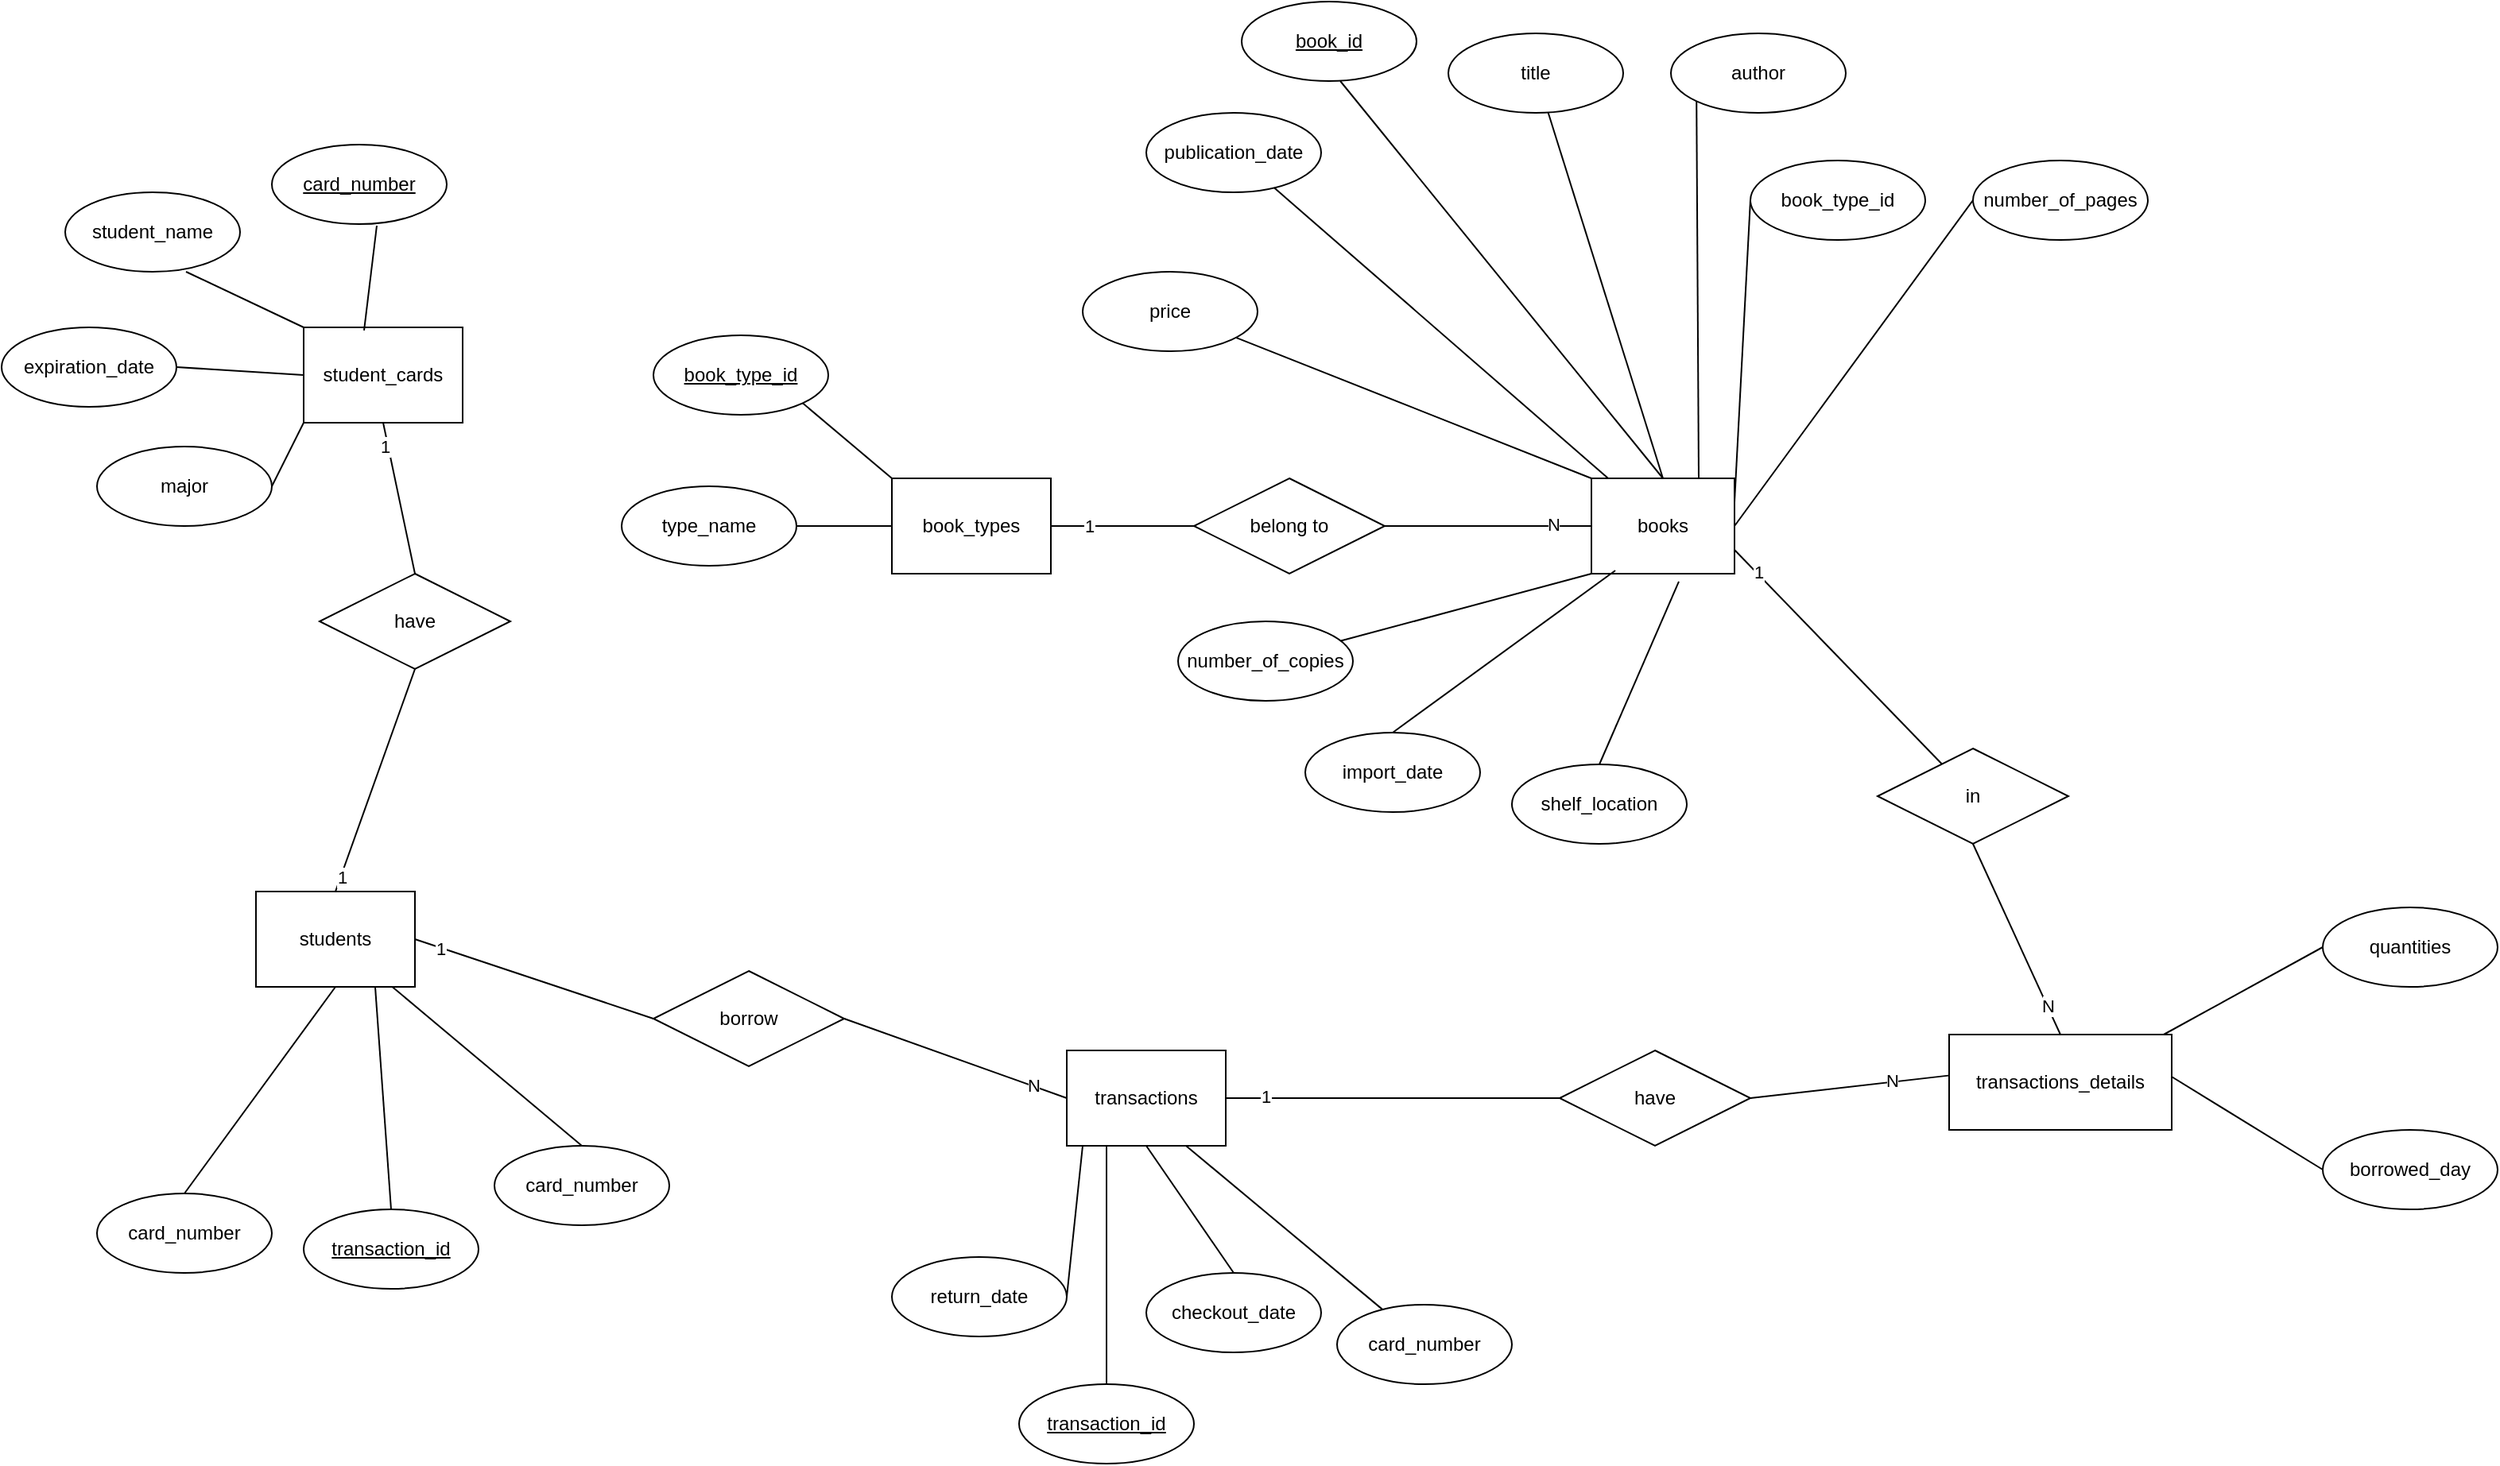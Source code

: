 <mxfile version="24.0.7" type="device">
  <diagram name="Page-1" id="08qeslw6UOOf-ZyFpn8J">
    <mxGraphModel dx="2762" dy="2156" grid="1" gridSize="10" guides="1" tooltips="1" connect="1" arrows="1" fold="1" page="1" pageScale="1" pageWidth="850" pageHeight="1100" math="0" shadow="0">
      <root>
        <mxCell id="0" />
        <mxCell id="1" parent="0" />
        <mxCell id="lg4uF6hQVyjMkgcxpOXD-1" value="book_types" style="rounded=0;whiteSpace=wrap;html=1;" vertex="1" parent="1">
          <mxGeometry y="150" width="100" height="60" as="geometry" />
        </mxCell>
        <mxCell id="lg4uF6hQVyjMkgcxpOXD-2" value="&lt;u&gt;book_type_id&lt;/u&gt;" style="ellipse;whiteSpace=wrap;html=1;" vertex="1" parent="1">
          <mxGeometry x="-150" y="60" width="110" height="50" as="geometry" />
        </mxCell>
        <mxCell id="lg4uF6hQVyjMkgcxpOXD-3" value="type_name" style="ellipse;whiteSpace=wrap;html=1;" vertex="1" parent="1">
          <mxGeometry x="-170" y="155" width="110" height="50" as="geometry" />
        </mxCell>
        <mxCell id="lg4uF6hQVyjMkgcxpOXD-6" value="&lt;div&gt;books&lt;/div&gt;" style="rounded=0;whiteSpace=wrap;html=1;" vertex="1" parent="1">
          <mxGeometry x="440" y="150" width="90" height="60" as="geometry" />
        </mxCell>
        <mxCell id="lg4uF6hQVyjMkgcxpOXD-7" value="&lt;u&gt;book_id&lt;/u&gt;" style="ellipse;whiteSpace=wrap;html=1;" vertex="1" parent="1">
          <mxGeometry x="220" y="-150" width="110" height="50" as="geometry" />
        </mxCell>
        <mxCell id="lg4uF6hQVyjMkgcxpOXD-8" value="author" style="ellipse;whiteSpace=wrap;html=1;" vertex="1" parent="1">
          <mxGeometry x="490" y="-130" width="110" height="50" as="geometry" />
        </mxCell>
        <mxCell id="lg4uF6hQVyjMkgcxpOXD-9" value="publication_date" style="ellipse;whiteSpace=wrap;html=1;" vertex="1" parent="1">
          <mxGeometry x="160" y="-80" width="110" height="50" as="geometry" />
        </mxCell>
        <mxCell id="lg4uF6hQVyjMkgcxpOXD-10" value="book_type_id" style="ellipse;whiteSpace=wrap;html=1;" vertex="1" parent="1">
          <mxGeometry x="540" y="-50" width="110" height="50" as="geometry" />
        </mxCell>
        <mxCell id="lg4uF6hQVyjMkgcxpOXD-11" value="number_of_pages" style="ellipse;whiteSpace=wrap;html=1;" vertex="1" parent="1">
          <mxGeometry x="680" y="-50" width="110" height="50" as="geometry" />
        </mxCell>
        <mxCell id="lg4uF6hQVyjMkgcxpOXD-12" value="title" style="ellipse;whiteSpace=wrap;html=1;" vertex="1" parent="1">
          <mxGeometry x="350" y="-130" width="110" height="50" as="geometry" />
        </mxCell>
        <mxCell id="lg4uF6hQVyjMkgcxpOXD-13" value="number_of_copies" style="ellipse;whiteSpace=wrap;html=1;" vertex="1" parent="1">
          <mxGeometry x="180" y="240" width="110" height="50" as="geometry" />
        </mxCell>
        <mxCell id="lg4uF6hQVyjMkgcxpOXD-14" value="import_date" style="ellipse;whiteSpace=wrap;html=1;" vertex="1" parent="1">
          <mxGeometry x="260" y="310" width="110" height="50" as="geometry" />
        </mxCell>
        <mxCell id="lg4uF6hQVyjMkgcxpOXD-15" value="shelf_location" style="ellipse;whiteSpace=wrap;html=1;" vertex="1" parent="1">
          <mxGeometry x="390" y="330" width="110" height="50" as="geometry" />
        </mxCell>
        <mxCell id="lg4uF6hQVyjMkgcxpOXD-16" value="price" style="ellipse;whiteSpace=wrap;html=1;" vertex="1" parent="1">
          <mxGeometry x="120" y="20" width="110" height="50" as="geometry" />
        </mxCell>
        <mxCell id="lg4uF6hQVyjMkgcxpOXD-23" value="" style="endArrow=none;html=1;rounded=0;exitX=1;exitY=0.5;exitDx=0;exitDy=0;entryX=0;entryY=0.5;entryDx=0;entryDy=0;" edge="1" parent="1" source="lg4uF6hQVyjMkgcxpOXD-3" target="lg4uF6hQVyjMkgcxpOXD-1">
          <mxGeometry relative="1" as="geometry">
            <mxPoint x="250" y="380" as="sourcePoint" />
            <mxPoint x="410" y="380" as="targetPoint" />
          </mxGeometry>
        </mxCell>
        <mxCell id="lg4uF6hQVyjMkgcxpOXD-24" value="" style="endArrow=none;html=1;rounded=0;exitX=1;exitY=1;exitDx=0;exitDy=0;entryX=0;entryY=0;entryDx=0;entryDy=0;" edge="1" parent="1" source="lg4uF6hQVyjMkgcxpOXD-2" target="lg4uF6hQVyjMkgcxpOXD-1">
          <mxGeometry relative="1" as="geometry">
            <mxPoint x="250" y="380" as="sourcePoint" />
            <mxPoint x="410" y="380" as="targetPoint" />
          </mxGeometry>
        </mxCell>
        <mxCell id="lg4uF6hQVyjMkgcxpOXD-26" value="" style="endArrow=none;html=1;rounded=0;exitX=0.564;exitY=1;exitDx=0;exitDy=0;exitPerimeter=0;entryX=0.5;entryY=0;entryDx=0;entryDy=0;" edge="1" parent="1" source="lg4uF6hQVyjMkgcxpOXD-7" target="lg4uF6hQVyjMkgcxpOXD-6">
          <mxGeometry relative="1" as="geometry">
            <mxPoint x="450" y="380" as="sourcePoint" />
            <mxPoint x="480" y="140" as="targetPoint" />
          </mxGeometry>
        </mxCell>
        <mxCell id="lg4uF6hQVyjMkgcxpOXD-28" value="" style="endArrow=none;html=1;rounded=0;entryX=0.5;entryY=0;entryDx=0;entryDy=0;" edge="1" parent="1" source="lg4uF6hQVyjMkgcxpOXD-12" target="lg4uF6hQVyjMkgcxpOXD-6">
          <mxGeometry relative="1" as="geometry">
            <mxPoint x="450" y="380" as="sourcePoint" />
            <mxPoint x="610" y="380" as="targetPoint" />
          </mxGeometry>
        </mxCell>
        <mxCell id="lg4uF6hQVyjMkgcxpOXD-29" value="" style="endArrow=none;html=1;rounded=0;entryX=0;entryY=1;entryDx=0;entryDy=0;exitX=0.75;exitY=0;exitDx=0;exitDy=0;" edge="1" parent="1" source="lg4uF6hQVyjMkgcxpOXD-6" target="lg4uF6hQVyjMkgcxpOXD-8">
          <mxGeometry relative="1" as="geometry">
            <mxPoint x="450" y="380" as="sourcePoint" />
            <mxPoint x="610" y="380" as="targetPoint" />
          </mxGeometry>
        </mxCell>
        <mxCell id="lg4uF6hQVyjMkgcxpOXD-30" value="" style="endArrow=none;html=1;rounded=0;" edge="1" parent="1" source="lg4uF6hQVyjMkgcxpOXD-6" target="lg4uF6hQVyjMkgcxpOXD-9">
          <mxGeometry relative="1" as="geometry">
            <mxPoint x="450" y="380" as="sourcePoint" />
            <mxPoint x="610" y="380" as="targetPoint" />
          </mxGeometry>
        </mxCell>
        <mxCell id="lg4uF6hQVyjMkgcxpOXD-31" value="" style="endArrow=none;html=1;rounded=0;entryX=0;entryY=0.5;entryDx=0;entryDy=0;exitX=1;exitY=0.25;exitDx=0;exitDy=0;" edge="1" parent="1" source="lg4uF6hQVyjMkgcxpOXD-6" target="lg4uF6hQVyjMkgcxpOXD-10">
          <mxGeometry relative="1" as="geometry">
            <mxPoint x="450" y="380" as="sourcePoint" />
            <mxPoint x="610" y="380" as="targetPoint" />
          </mxGeometry>
        </mxCell>
        <mxCell id="lg4uF6hQVyjMkgcxpOXD-32" value="" style="endArrow=none;html=1;rounded=0;entryX=0;entryY=0.5;entryDx=0;entryDy=0;exitX=1;exitY=0.5;exitDx=0;exitDy=0;" edge="1" parent="1" source="lg4uF6hQVyjMkgcxpOXD-6" target="lg4uF6hQVyjMkgcxpOXD-11">
          <mxGeometry relative="1" as="geometry">
            <mxPoint x="450" y="380" as="sourcePoint" />
            <mxPoint x="610" y="380" as="targetPoint" />
          </mxGeometry>
        </mxCell>
        <mxCell id="lg4uF6hQVyjMkgcxpOXD-33" value="" style="endArrow=none;html=1;rounded=0;exitX=0;exitY=1;exitDx=0;exitDy=0;" edge="1" parent="1" source="lg4uF6hQVyjMkgcxpOXD-6" target="lg4uF6hQVyjMkgcxpOXD-13">
          <mxGeometry relative="1" as="geometry">
            <mxPoint x="450" y="380" as="sourcePoint" />
            <mxPoint x="610" y="380" as="targetPoint" />
          </mxGeometry>
        </mxCell>
        <mxCell id="lg4uF6hQVyjMkgcxpOXD-35" value="" style="endArrow=none;html=1;rounded=0;entryX=0.5;entryY=0;entryDx=0;entryDy=0;exitX=0.167;exitY=0.967;exitDx=0;exitDy=0;exitPerimeter=0;" edge="1" parent="1" source="lg4uF6hQVyjMkgcxpOXD-6" target="lg4uF6hQVyjMkgcxpOXD-14">
          <mxGeometry relative="1" as="geometry">
            <mxPoint x="590" y="290" as="sourcePoint" />
            <mxPoint x="750" y="290" as="targetPoint" />
          </mxGeometry>
        </mxCell>
        <mxCell id="lg4uF6hQVyjMkgcxpOXD-36" value="" style="endArrow=none;html=1;rounded=0;entryX=0.5;entryY=0;entryDx=0;entryDy=0;exitX=0.611;exitY=1.083;exitDx=0;exitDy=0;exitPerimeter=0;" edge="1" parent="1" source="lg4uF6hQVyjMkgcxpOXD-6" target="lg4uF6hQVyjMkgcxpOXD-15">
          <mxGeometry relative="1" as="geometry">
            <mxPoint x="450" y="380" as="sourcePoint" />
            <mxPoint x="610" y="380" as="targetPoint" />
          </mxGeometry>
        </mxCell>
        <mxCell id="lg4uF6hQVyjMkgcxpOXD-37" value="" style="endArrow=none;html=1;rounded=0;exitX=0;exitY=0;exitDx=0;exitDy=0;" edge="1" parent="1" source="lg4uF6hQVyjMkgcxpOXD-6" target="lg4uF6hQVyjMkgcxpOXD-16">
          <mxGeometry relative="1" as="geometry">
            <mxPoint x="450" y="380" as="sourcePoint" />
            <mxPoint x="610" y="380" as="targetPoint" />
          </mxGeometry>
        </mxCell>
        <mxCell id="lg4uF6hQVyjMkgcxpOXD-38" value="transactions" style="rounded=0;whiteSpace=wrap;html=1;" vertex="1" parent="1">
          <mxGeometry x="110" y="510" width="100" height="60" as="geometry" />
        </mxCell>
        <mxCell id="lg4uF6hQVyjMkgcxpOXD-39" value="&lt;u&gt;transaction_id&lt;/u&gt;" style="ellipse;whiteSpace=wrap;html=1;" vertex="1" parent="1">
          <mxGeometry x="80" y="720" width="110" height="50" as="geometry" />
        </mxCell>
        <mxCell id="lg4uF6hQVyjMkgcxpOXD-41" value="checkout_date" style="ellipse;whiteSpace=wrap;html=1;" vertex="1" parent="1">
          <mxGeometry x="160" y="650" width="110" height="50" as="geometry" />
        </mxCell>
        <mxCell id="lg4uF6hQVyjMkgcxpOXD-42" value="return_date" style="ellipse;whiteSpace=wrap;html=1;" vertex="1" parent="1">
          <mxGeometry y="640" width="110" height="50" as="geometry" />
        </mxCell>
        <mxCell id="lg4uF6hQVyjMkgcxpOXD-43" value="card_number" style="ellipse;whiteSpace=wrap;html=1;" vertex="1" parent="1">
          <mxGeometry x="280" y="670" width="110" height="50" as="geometry" />
        </mxCell>
        <mxCell id="lg4uF6hQVyjMkgcxpOXD-44" value="" style="endArrow=none;html=1;rounded=0;entryX=0.75;entryY=1;entryDx=0;entryDy=0;" edge="1" parent="1" source="lg4uF6hQVyjMkgcxpOXD-43" target="lg4uF6hQVyjMkgcxpOXD-38">
          <mxGeometry relative="1" as="geometry">
            <mxPoint x="410" y="440" as="sourcePoint" />
            <mxPoint x="570" y="440" as="targetPoint" />
          </mxGeometry>
        </mxCell>
        <mxCell id="lg4uF6hQVyjMkgcxpOXD-45" value="" style="endArrow=none;html=1;rounded=0;entryX=0.25;entryY=1;entryDx=0;entryDy=0;" edge="1" parent="1" source="lg4uF6hQVyjMkgcxpOXD-39" target="lg4uF6hQVyjMkgcxpOXD-38">
          <mxGeometry relative="1" as="geometry">
            <mxPoint x="410" y="440" as="sourcePoint" />
            <mxPoint x="570" y="440" as="targetPoint" />
          </mxGeometry>
        </mxCell>
        <mxCell id="lg4uF6hQVyjMkgcxpOXD-46" value="" style="endArrow=none;html=1;rounded=0;exitX=0.5;exitY=0;exitDx=0;exitDy=0;entryX=0.5;entryY=1;entryDx=0;entryDy=0;" edge="1" parent="1" source="lg4uF6hQVyjMkgcxpOXD-41" target="lg4uF6hQVyjMkgcxpOXD-38">
          <mxGeometry relative="1" as="geometry">
            <mxPoint x="410" y="440" as="sourcePoint" />
            <mxPoint x="570" y="440" as="targetPoint" />
          </mxGeometry>
        </mxCell>
        <mxCell id="lg4uF6hQVyjMkgcxpOXD-47" value="" style="endArrow=none;html=1;rounded=0;exitX=1;exitY=0.5;exitDx=0;exitDy=0;entryX=0.1;entryY=1;entryDx=0;entryDy=0;entryPerimeter=0;" edge="1" parent="1" source="lg4uF6hQVyjMkgcxpOXD-42" target="lg4uF6hQVyjMkgcxpOXD-38">
          <mxGeometry relative="1" as="geometry">
            <mxPoint x="410" y="440" as="sourcePoint" />
            <mxPoint x="570" y="440" as="targetPoint" />
          </mxGeometry>
        </mxCell>
        <mxCell id="lg4uF6hQVyjMkgcxpOXD-48" value="students" style="rounded=0;whiteSpace=wrap;html=1;" vertex="1" parent="1">
          <mxGeometry x="-400" y="410" width="100" height="60" as="geometry" />
        </mxCell>
        <mxCell id="lg4uF6hQVyjMkgcxpOXD-49" value="&lt;u&gt;transaction_id&lt;/u&gt;" style="ellipse;whiteSpace=wrap;html=1;" vertex="1" parent="1">
          <mxGeometry x="-370" y="610" width="110" height="50" as="geometry" />
        </mxCell>
        <mxCell id="lg4uF6hQVyjMkgcxpOXD-50" value="card_number" style="ellipse;whiteSpace=wrap;html=1;" vertex="1" parent="1">
          <mxGeometry x="-500" y="600" width="110" height="50" as="geometry" />
        </mxCell>
        <mxCell id="lg4uF6hQVyjMkgcxpOXD-51" value="card_number" style="ellipse;whiteSpace=wrap;html=1;" vertex="1" parent="1">
          <mxGeometry x="-250" y="570" width="110" height="50" as="geometry" />
        </mxCell>
        <mxCell id="lg4uF6hQVyjMkgcxpOXD-52" value="" style="endArrow=none;html=1;rounded=0;exitX=0.5;exitY=0;exitDx=0;exitDy=0;entryX=0.75;entryY=1;entryDx=0;entryDy=0;" edge="1" parent="1" source="lg4uF6hQVyjMkgcxpOXD-49" target="lg4uF6hQVyjMkgcxpOXD-48">
          <mxGeometry relative="1" as="geometry">
            <mxPoint x="-560" y="360" as="sourcePoint" />
            <mxPoint x="-420" y="420" as="targetPoint" />
          </mxGeometry>
        </mxCell>
        <mxCell id="lg4uF6hQVyjMkgcxpOXD-53" value="" style="endArrow=none;html=1;rounded=0;exitX=0.5;exitY=0;exitDx=0;exitDy=0;entryX=0.5;entryY=1;entryDx=0;entryDy=0;" edge="1" parent="1" source="lg4uF6hQVyjMkgcxpOXD-50" target="lg4uF6hQVyjMkgcxpOXD-48">
          <mxGeometry relative="1" as="geometry">
            <mxPoint x="-560" y="360" as="sourcePoint" />
            <mxPoint x="-400" y="360" as="targetPoint" />
          </mxGeometry>
        </mxCell>
        <mxCell id="lg4uF6hQVyjMkgcxpOXD-54" value="" style="endArrow=none;html=1;rounded=0;exitX=0.5;exitY=0;exitDx=0;exitDy=0;" edge="1" parent="1" source="lg4uF6hQVyjMkgcxpOXD-51" target="lg4uF6hQVyjMkgcxpOXD-48">
          <mxGeometry relative="1" as="geometry">
            <mxPoint x="-235" y="530" as="sourcePoint" />
            <mxPoint x="-400" y="360" as="targetPoint" />
          </mxGeometry>
        </mxCell>
        <mxCell id="lg4uF6hQVyjMkgcxpOXD-58" value="&lt;div&gt;student_cards&lt;/div&gt;" style="rounded=0;whiteSpace=wrap;html=1;" vertex="1" parent="1">
          <mxGeometry x="-370" y="55" width="100" height="60" as="geometry" />
        </mxCell>
        <mxCell id="lg4uF6hQVyjMkgcxpOXD-59" value="&lt;u&gt;card_number&lt;/u&gt;" style="ellipse;whiteSpace=wrap;html=1;" vertex="1" parent="1">
          <mxGeometry x="-390" y="-60" width="110" height="50" as="geometry" />
        </mxCell>
        <mxCell id="lg4uF6hQVyjMkgcxpOXD-60" value="expiration_date" style="ellipse;whiteSpace=wrap;html=1;" vertex="1" parent="1">
          <mxGeometry x="-560" y="55" width="110" height="50" as="geometry" />
        </mxCell>
        <mxCell id="lg4uF6hQVyjMkgcxpOXD-61" value="major" style="ellipse;whiteSpace=wrap;html=1;" vertex="1" parent="1">
          <mxGeometry x="-500" y="130" width="110" height="50" as="geometry" />
        </mxCell>
        <mxCell id="lg4uF6hQVyjMkgcxpOXD-62" value="student_name" style="ellipse;whiteSpace=wrap;html=1;" vertex="1" parent="1">
          <mxGeometry x="-520" y="-30" width="110" height="50" as="geometry" />
        </mxCell>
        <mxCell id="lg4uF6hQVyjMkgcxpOXD-63" value="" style="endArrow=none;html=1;rounded=0;entryX=0.6;entryY=1.02;entryDx=0;entryDy=0;entryPerimeter=0;exitX=0.38;exitY=0.033;exitDx=0;exitDy=0;exitPerimeter=0;" edge="1" parent="1" source="lg4uF6hQVyjMkgcxpOXD-58" target="lg4uF6hQVyjMkgcxpOXD-59">
          <mxGeometry relative="1" as="geometry">
            <mxPoint x="230" y="120" as="sourcePoint" />
            <mxPoint x="390" y="120" as="targetPoint" />
          </mxGeometry>
        </mxCell>
        <mxCell id="lg4uF6hQVyjMkgcxpOXD-64" value="" style="endArrow=none;html=1;rounded=0;entryX=0.691;entryY=1;entryDx=0;entryDy=0;entryPerimeter=0;exitX=0;exitY=0;exitDx=0;exitDy=0;" edge="1" parent="1" source="lg4uF6hQVyjMkgcxpOXD-58" target="lg4uF6hQVyjMkgcxpOXD-62">
          <mxGeometry relative="1" as="geometry">
            <mxPoint x="230" y="120" as="sourcePoint" />
            <mxPoint x="390" y="120" as="targetPoint" />
          </mxGeometry>
        </mxCell>
        <mxCell id="lg4uF6hQVyjMkgcxpOXD-65" value="" style="endArrow=none;html=1;rounded=0;entryX=1;entryY=0.5;entryDx=0;entryDy=0;exitX=0;exitY=0.5;exitDx=0;exitDy=0;" edge="1" parent="1" source="lg4uF6hQVyjMkgcxpOXD-58" target="lg4uF6hQVyjMkgcxpOXD-60">
          <mxGeometry relative="1" as="geometry">
            <mxPoint x="230" y="120" as="sourcePoint" />
            <mxPoint x="-440" y="85" as="targetPoint" />
          </mxGeometry>
        </mxCell>
        <mxCell id="lg4uF6hQVyjMkgcxpOXD-66" value="" style="endArrow=none;html=1;rounded=0;entryX=1;entryY=0.5;entryDx=0;entryDy=0;exitX=0;exitY=1;exitDx=0;exitDy=0;" edge="1" parent="1" source="lg4uF6hQVyjMkgcxpOXD-58" target="lg4uF6hQVyjMkgcxpOXD-61">
          <mxGeometry relative="1" as="geometry">
            <mxPoint x="230" y="120" as="sourcePoint" />
            <mxPoint x="390" y="120" as="targetPoint" />
          </mxGeometry>
        </mxCell>
        <mxCell id="lg4uF6hQVyjMkgcxpOXD-73" value="quantities" style="ellipse;whiteSpace=wrap;html=1;" vertex="1" parent="1">
          <mxGeometry x="900" y="420" width="110" height="50" as="geometry" />
        </mxCell>
        <mxCell id="lg4uF6hQVyjMkgcxpOXD-74" value="borrowed_day" style="ellipse;whiteSpace=wrap;html=1;" vertex="1" parent="1">
          <mxGeometry x="900" y="560" width="110" height="50" as="geometry" />
        </mxCell>
        <mxCell id="lg4uF6hQVyjMkgcxpOXD-75" value="" style="endArrow=none;html=1;rounded=0;exitX=0.964;exitY=0;exitDx=0;exitDy=0;entryX=0;entryY=0.5;entryDx=0;entryDy=0;exitPerimeter=0;" edge="1" parent="1" source="lg4uF6hQVyjMkgcxpOXD-102" target="lg4uF6hQVyjMkgcxpOXD-73">
          <mxGeometry relative="1" as="geometry">
            <mxPoint x="845.82" y="503.34" as="sourcePoint" />
            <mxPoint x="730" y="360" as="targetPoint" />
          </mxGeometry>
        </mxCell>
        <mxCell id="lg4uF6hQVyjMkgcxpOXD-76" value="" style="endArrow=none;html=1;rounded=0;entryX=0;entryY=0.5;entryDx=0;entryDy=0;exitX=1;exitY=1;exitDx=0;exitDy=0;" edge="1" parent="1" target="lg4uF6hQVyjMkgcxpOXD-74">
          <mxGeometry relative="1" as="geometry">
            <mxPoint x="802.5" y="525" as="sourcePoint" />
            <mxPoint x="730" y="360" as="targetPoint" />
          </mxGeometry>
        </mxCell>
        <mxCell id="lg4uF6hQVyjMkgcxpOXD-78" value="belong to" style="shape=rhombus;perimeter=rhombusPerimeter;whiteSpace=wrap;html=1;align=center;" vertex="1" parent="1">
          <mxGeometry x="190" y="150" width="120" height="60" as="geometry" />
        </mxCell>
        <mxCell id="lg4uF6hQVyjMkgcxpOXD-79" value="" style="endArrow=none;html=1;rounded=0;entryX=0;entryY=0.5;entryDx=0;entryDy=0;exitX=1;exitY=0.5;exitDx=0;exitDy=0;" edge="1" parent="1" source="lg4uF6hQVyjMkgcxpOXD-78" target="lg4uF6hQVyjMkgcxpOXD-6">
          <mxGeometry relative="1" as="geometry">
            <mxPoint x="40" y="320" as="sourcePoint" />
            <mxPoint x="200" y="320" as="targetPoint" />
          </mxGeometry>
        </mxCell>
        <mxCell id="lg4uF6hQVyjMkgcxpOXD-105" value="N" style="edgeLabel;html=1;align=center;verticalAlign=middle;resizable=0;points=[];" vertex="1" connectable="0" parent="lg4uF6hQVyjMkgcxpOXD-79">
          <mxGeometry x="0.634" y="1" relative="1" as="geometry">
            <mxPoint as="offset" />
          </mxGeometry>
        </mxCell>
        <mxCell id="lg4uF6hQVyjMkgcxpOXD-80" value="" style="endArrow=none;html=1;rounded=0;entryX=0;entryY=0.5;entryDx=0;entryDy=0;exitX=1;exitY=0.5;exitDx=0;exitDy=0;" edge="1" parent="1" source="lg4uF6hQVyjMkgcxpOXD-1" target="lg4uF6hQVyjMkgcxpOXD-78">
          <mxGeometry relative="1" as="geometry">
            <mxPoint x="90" y="270" as="sourcePoint" />
            <mxPoint x="220" y="270" as="targetPoint" />
          </mxGeometry>
        </mxCell>
        <mxCell id="lg4uF6hQVyjMkgcxpOXD-103" value="1" style="edgeLabel;html=1;align=center;verticalAlign=middle;resizable=0;points=[];" vertex="1" connectable="0" parent="lg4uF6hQVyjMkgcxpOXD-80">
          <mxGeometry x="-0.468" relative="1" as="geometry">
            <mxPoint as="offset" />
          </mxGeometry>
        </mxCell>
        <mxCell id="lg4uF6hQVyjMkgcxpOXD-81" value="have" style="shape=rhombus;perimeter=rhombusPerimeter;whiteSpace=wrap;html=1;align=center;" vertex="1" parent="1">
          <mxGeometry x="-360" y="210" width="120" height="60" as="geometry" />
        </mxCell>
        <mxCell id="lg4uF6hQVyjMkgcxpOXD-82" value="" style="endArrow=none;html=1;rounded=0;entryX=0.5;entryY=0;entryDx=0;entryDy=0;exitX=0.5;exitY=1;exitDx=0;exitDy=0;" edge="1" parent="1" source="lg4uF6hQVyjMkgcxpOXD-81" target="lg4uF6hQVyjMkgcxpOXD-48">
          <mxGeometry relative="1" as="geometry">
            <mxPoint x="-270" y="430" as="sourcePoint" />
            <mxPoint x="130" y="290" as="targetPoint" />
          </mxGeometry>
        </mxCell>
        <mxCell id="lg4uF6hQVyjMkgcxpOXD-95" value="1" style="edgeLabel;html=1;align=center;verticalAlign=middle;resizable=0;points=[];" vertex="1" connectable="0" parent="lg4uF6hQVyjMkgcxpOXD-82">
          <mxGeometry x="0.86" relative="1" as="geometry">
            <mxPoint as="offset" />
          </mxGeometry>
        </mxCell>
        <mxCell id="lg4uF6hQVyjMkgcxpOXD-83" value="" style="endArrow=none;html=1;rounded=0;entryX=0.5;entryY=0;entryDx=0;entryDy=0;exitX=0.5;exitY=1;exitDx=0;exitDy=0;" edge="1" parent="1" target="lg4uF6hQVyjMkgcxpOXD-81" source="lg4uF6hQVyjMkgcxpOXD-58">
          <mxGeometry relative="1" as="geometry">
            <mxPoint x="-210" y="290" as="sourcePoint" />
            <mxPoint x="-90" y="380" as="targetPoint" />
          </mxGeometry>
        </mxCell>
        <mxCell id="lg4uF6hQVyjMkgcxpOXD-93" value="1" style="edgeLabel;html=1;align=center;verticalAlign=middle;resizable=0;points=[];" vertex="1" connectable="0" parent="lg4uF6hQVyjMkgcxpOXD-83">
          <mxGeometry x="-0.694" y="-2" relative="1" as="geometry">
            <mxPoint as="offset" />
          </mxGeometry>
        </mxCell>
        <mxCell id="lg4uF6hQVyjMkgcxpOXD-84" value="borrow" style="shape=rhombus;perimeter=rhombusPerimeter;whiteSpace=wrap;html=1;align=center;" vertex="1" parent="1">
          <mxGeometry x="-150" y="460" width="120" height="60" as="geometry" />
        </mxCell>
        <mxCell id="lg4uF6hQVyjMkgcxpOXD-85" value="" style="endArrow=none;html=1;rounded=0;entryX=0;entryY=0.5;entryDx=0;entryDy=0;exitX=1;exitY=0.5;exitDx=0;exitDy=0;" edge="1" parent="1" source="lg4uF6hQVyjMkgcxpOXD-84" target="lg4uF6hQVyjMkgcxpOXD-38">
          <mxGeometry relative="1" as="geometry">
            <mxPoint x="-160" y="525" as="sourcePoint" />
            <mxPoint x="240" y="385" as="targetPoint" />
          </mxGeometry>
        </mxCell>
        <mxCell id="lg4uF6hQVyjMkgcxpOXD-97" value="N" style="edgeLabel;html=1;align=center;verticalAlign=middle;resizable=0;points=[];" vertex="1" connectable="0" parent="lg4uF6hQVyjMkgcxpOXD-85">
          <mxGeometry x="0.689" y="1" relative="1" as="geometry">
            <mxPoint as="offset" />
          </mxGeometry>
        </mxCell>
        <mxCell id="lg4uF6hQVyjMkgcxpOXD-86" value="" style="endArrow=none;html=1;rounded=0;entryX=0;entryY=0.5;entryDx=0;entryDy=0;exitX=1;exitY=0.5;exitDx=0;exitDy=0;" edge="1" parent="1" target="lg4uF6hQVyjMkgcxpOXD-84" source="lg4uF6hQVyjMkgcxpOXD-48">
          <mxGeometry relative="1" as="geometry">
            <mxPoint x="-100" y="385" as="sourcePoint" />
            <mxPoint x="20" y="475" as="targetPoint" />
          </mxGeometry>
        </mxCell>
        <mxCell id="lg4uF6hQVyjMkgcxpOXD-96" value="1" style="edgeLabel;html=1;align=center;verticalAlign=middle;resizable=0;points=[];" vertex="1" connectable="0" parent="lg4uF6hQVyjMkgcxpOXD-86">
          <mxGeometry x="-0.782" relative="1" as="geometry">
            <mxPoint as="offset" />
          </mxGeometry>
        </mxCell>
        <mxCell id="lg4uF6hQVyjMkgcxpOXD-87" value="have" style="shape=rhombus;perimeter=rhombusPerimeter;whiteSpace=wrap;html=1;align=center;" vertex="1" parent="1">
          <mxGeometry x="420" y="510" width="120" height="60" as="geometry" />
        </mxCell>
        <mxCell id="lg4uF6hQVyjMkgcxpOXD-88" value="" style="endArrow=none;html=1;rounded=0;exitX=1;exitY=0.5;exitDx=0;exitDy=0;entryX=0.012;entryY=0.426;entryDx=0;entryDy=0;entryPerimeter=0;" edge="1" parent="1" source="lg4uF6hQVyjMkgcxpOXD-87" target="lg4uF6hQVyjMkgcxpOXD-102">
          <mxGeometry relative="1" as="geometry">
            <mxPoint x="105" y="580" as="sourcePoint" />
            <mxPoint x="689.113" y="519.194" as="targetPoint" />
          </mxGeometry>
        </mxCell>
        <mxCell id="lg4uF6hQVyjMkgcxpOXD-99" value="N" style="edgeLabel;html=1;align=center;verticalAlign=middle;resizable=0;points=[];" vertex="1" connectable="0" parent="lg4uF6hQVyjMkgcxpOXD-88">
          <mxGeometry x="0.407" y="1" relative="1" as="geometry">
            <mxPoint as="offset" />
          </mxGeometry>
        </mxCell>
        <mxCell id="lg4uF6hQVyjMkgcxpOXD-89" value="" style="endArrow=none;html=1;rounded=0;entryX=0;entryY=0.5;entryDx=0;entryDy=0;exitX=1;exitY=0.5;exitDx=0;exitDy=0;" edge="1" parent="1" target="lg4uF6hQVyjMkgcxpOXD-87" source="lg4uF6hQVyjMkgcxpOXD-38">
          <mxGeometry relative="1" as="geometry">
            <mxPoint x="165" y="440" as="sourcePoint" />
            <mxPoint x="285" y="530" as="targetPoint" />
          </mxGeometry>
        </mxCell>
        <mxCell id="lg4uF6hQVyjMkgcxpOXD-98" value="1" style="edgeLabel;html=1;align=center;verticalAlign=middle;resizable=0;points=[];" vertex="1" connectable="0" parent="lg4uF6hQVyjMkgcxpOXD-89">
          <mxGeometry x="-0.767" y="1" relative="1" as="geometry">
            <mxPoint as="offset" />
          </mxGeometry>
        </mxCell>
        <mxCell id="lg4uF6hQVyjMkgcxpOXD-90" value="in" style="shape=rhombus;perimeter=rhombusPerimeter;whiteSpace=wrap;html=1;align=center;" vertex="1" parent="1">
          <mxGeometry x="620" y="320" width="120" height="60" as="geometry" />
        </mxCell>
        <mxCell id="lg4uF6hQVyjMkgcxpOXD-91" value="" style="endArrow=none;html=1;rounded=0;entryX=0.5;entryY=0;entryDx=0;entryDy=0;exitX=0.5;exitY=1;exitDx=0;exitDy=0;" edge="1" parent="1" source="lg4uF6hQVyjMkgcxpOXD-90" target="lg4uF6hQVyjMkgcxpOXD-102">
          <mxGeometry relative="1" as="geometry">
            <mxPoint x="550" y="400" as="sourcePoint" />
            <mxPoint x="755" y="480" as="targetPoint" />
          </mxGeometry>
        </mxCell>
        <mxCell id="lg4uF6hQVyjMkgcxpOXD-100" value="N" style="edgeLabel;html=1;align=center;verticalAlign=middle;resizable=0;points=[];" vertex="1" connectable="0" parent="lg4uF6hQVyjMkgcxpOXD-91">
          <mxGeometry x="0.687" relative="1" as="geometry">
            <mxPoint as="offset" />
          </mxGeometry>
        </mxCell>
        <mxCell id="lg4uF6hQVyjMkgcxpOXD-92" value="" style="endArrow=none;html=1;rounded=0;exitX=1;exitY=0.75;exitDx=0;exitDy=0;" edge="1" parent="1" target="lg4uF6hQVyjMkgcxpOXD-90" source="lg4uF6hQVyjMkgcxpOXD-6">
          <mxGeometry relative="1" as="geometry">
            <mxPoint x="610" y="260" as="sourcePoint" />
            <mxPoint x="730" y="350" as="targetPoint" />
          </mxGeometry>
        </mxCell>
        <mxCell id="lg4uF6hQVyjMkgcxpOXD-101" value="1" style="edgeLabel;html=1;align=center;verticalAlign=middle;resizable=0;points=[];" vertex="1" connectable="0" parent="lg4uF6hQVyjMkgcxpOXD-92">
          <mxGeometry x="-0.788" y="1" relative="1" as="geometry">
            <mxPoint as="offset" />
          </mxGeometry>
        </mxCell>
        <mxCell id="lg4uF6hQVyjMkgcxpOXD-102" value="transactions_details" style="rounded=0;whiteSpace=wrap;html=1;" vertex="1" parent="1">
          <mxGeometry x="665" y="500" width="140" height="60" as="geometry" />
        </mxCell>
      </root>
    </mxGraphModel>
  </diagram>
</mxfile>
